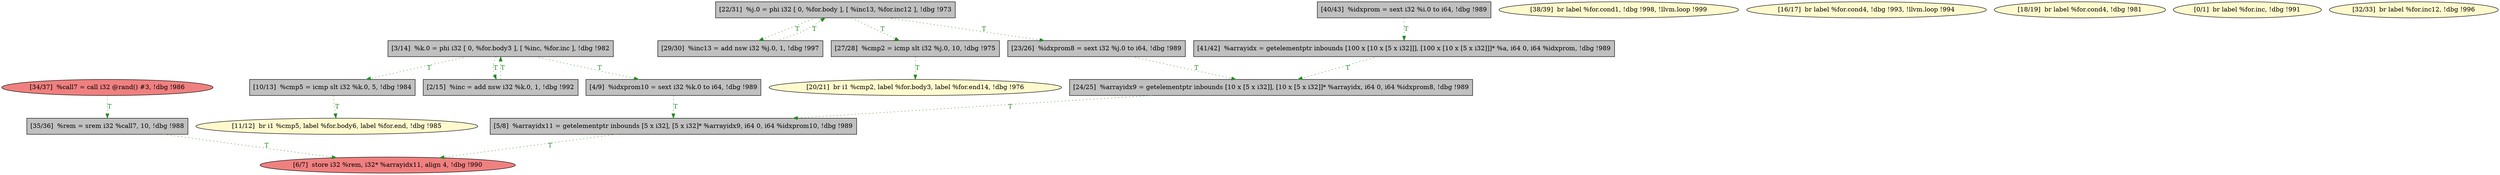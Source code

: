 
digraph G {


node446 [fillcolor=grey,label="[24/25]  %arrayidx9 = getelementptr inbounds [10 x [5 x i32]], [10 x [5 x i32]]* %arrayidx, i64 0, i64 %idxprom8, !dbg !989",shape=rectangle,style=filled ]
node443 [fillcolor=grey,label="[40/43]  %idxprom = sext i32 %i.0 to i64, !dbg !989",shape=rectangle,style=filled ]
node442 [fillcolor=grey,label="[35/36]  %rem = srem i32 %call7, 10, !dbg !988",shape=rectangle,style=filled ]
node441 [fillcolor=lemonchiffon,label="[38/39]  br label %for.cond1, !dbg !998, !llvm.loop !999",shape=ellipse,style=filled ]
node445 [fillcolor=grey,label="[23/26]  %idxprom8 = sext i32 %j.0 to i64, !dbg !989",shape=rectangle,style=filled ]
node429 [fillcolor=grey,label="[4/9]  %idxprom10 = sext i32 %k.0 to i64, !dbg !989",shape=rectangle,style=filled ]
node428 [fillcolor=lemonchiffon,label="[16/17]  br label %for.cond4, !dbg !993, !llvm.loop !994",shape=ellipse,style=filled ]
node438 [fillcolor=lightcoral,label="[34/37]  %call7 = call i32 @rand() #3, !dbg !986",shape=ellipse,style=filled ]
node427 [fillcolor=lightcoral,label="[6/7]  store i32 %rem, i32* %arrayidx11, align 4, !dbg !990",shape=ellipse,style=filled ]
node431 [fillcolor=lemonchiffon,label="[18/19]  br label %for.cond4, !dbg !981",shape=ellipse,style=filled ]
node425 [fillcolor=lemonchiffon,label="[0/1]  br label %for.inc, !dbg !991",shape=ellipse,style=filled ]
node426 [fillcolor=grey,label="[2/15]  %inc = add nsw i32 %k.0, 1, !dbg !992",shape=rectangle,style=filled ]
node437 [fillcolor=lemonchiffon,label="[32/33]  br label %for.inc12, !dbg !996",shape=ellipse,style=filled ]
node444 [fillcolor=grey,label="[41/42]  %arrayidx = getelementptr inbounds [100 x [10 x [5 x i32]]], [100 x [10 x [5 x i32]]]* %a, i64 0, i64 %idxprom, !dbg !989",shape=rectangle,style=filled ]
node433 [fillcolor=grey,label="[22/31]  %j.0 = phi i32 [ 0, %for.body ], [ %inc13, %for.inc12 ], !dbg !973",shape=rectangle,style=filled ]
node432 [fillcolor=lemonchiffon,label="[20/21]  br i1 %cmp2, label %for.body3, label %for.end14, !dbg !976",shape=ellipse,style=filled ]
node434 [fillcolor=lemonchiffon,label="[11/12]  br i1 %cmp5, label %for.body6, label %for.end, !dbg !985",shape=ellipse,style=filled ]
node430 [fillcolor=grey,label="[10/13]  %cmp5 = icmp slt i32 %k.0, 5, !dbg !984",shape=rectangle,style=filled ]
node435 [fillcolor=grey,label="[29/30]  %inc13 = add nsw i32 %j.0, 1, !dbg !997",shape=rectangle,style=filled ]
node436 [fillcolor=grey,label="[5/8]  %arrayidx11 = getelementptr inbounds [5 x i32], [5 x i32]* %arrayidx9, i64 0, i64 %idxprom10, !dbg !989",shape=rectangle,style=filled ]
node439 [fillcolor=grey,label="[3/14]  %k.0 = phi i32 [ 0, %for.body3 ], [ %inc, %for.inc ], !dbg !982",shape=rectangle,style=filled ]
node440 [fillcolor=grey,label="[27/28]  %cmp2 = icmp slt i32 %j.0, 10, !dbg !975",shape=rectangle,style=filled ]

node440->node432 [style=dotted,color=forestgreen,label="T",fontcolor=forestgreen ]
node439->node426 [style=dotted,color=forestgreen,label="T",fontcolor=forestgreen ]
node430->node434 [style=dotted,color=forestgreen,label="T",fontcolor=forestgreen ]
node443->node444 [style=dotted,color=forestgreen,label="T",fontcolor=forestgreen ]
node433->node435 [style=dotted,color=forestgreen,label="T",fontcolor=forestgreen ]
node426->node439 [style=dotted,color=forestgreen,label="T",fontcolor=forestgreen ]
node433->node445 [style=dotted,color=forestgreen,label="T",fontcolor=forestgreen ]
node433->node440 [style=dotted,color=forestgreen,label="T",fontcolor=forestgreen ]
node436->node427 [style=dotted,color=forestgreen,label="T",fontcolor=forestgreen ]
node439->node429 [style=dotted,color=forestgreen,label="T",fontcolor=forestgreen ]
node446->node436 [style=dotted,color=forestgreen,label="T",fontcolor=forestgreen ]
node442->node427 [style=dotted,color=forestgreen,label="T",fontcolor=forestgreen ]
node445->node446 [style=dotted,color=forestgreen,label="T",fontcolor=forestgreen ]
node438->node442 [style=dotted,color=forestgreen,label="T",fontcolor=forestgreen ]
node429->node436 [style=dotted,color=forestgreen,label="T",fontcolor=forestgreen ]
node444->node446 [style=dotted,color=forestgreen,label="T",fontcolor=forestgreen ]
node439->node430 [style=dotted,color=forestgreen,label="T",fontcolor=forestgreen ]
node435->node433 [style=dotted,color=forestgreen,label="T",fontcolor=forestgreen ]


}
